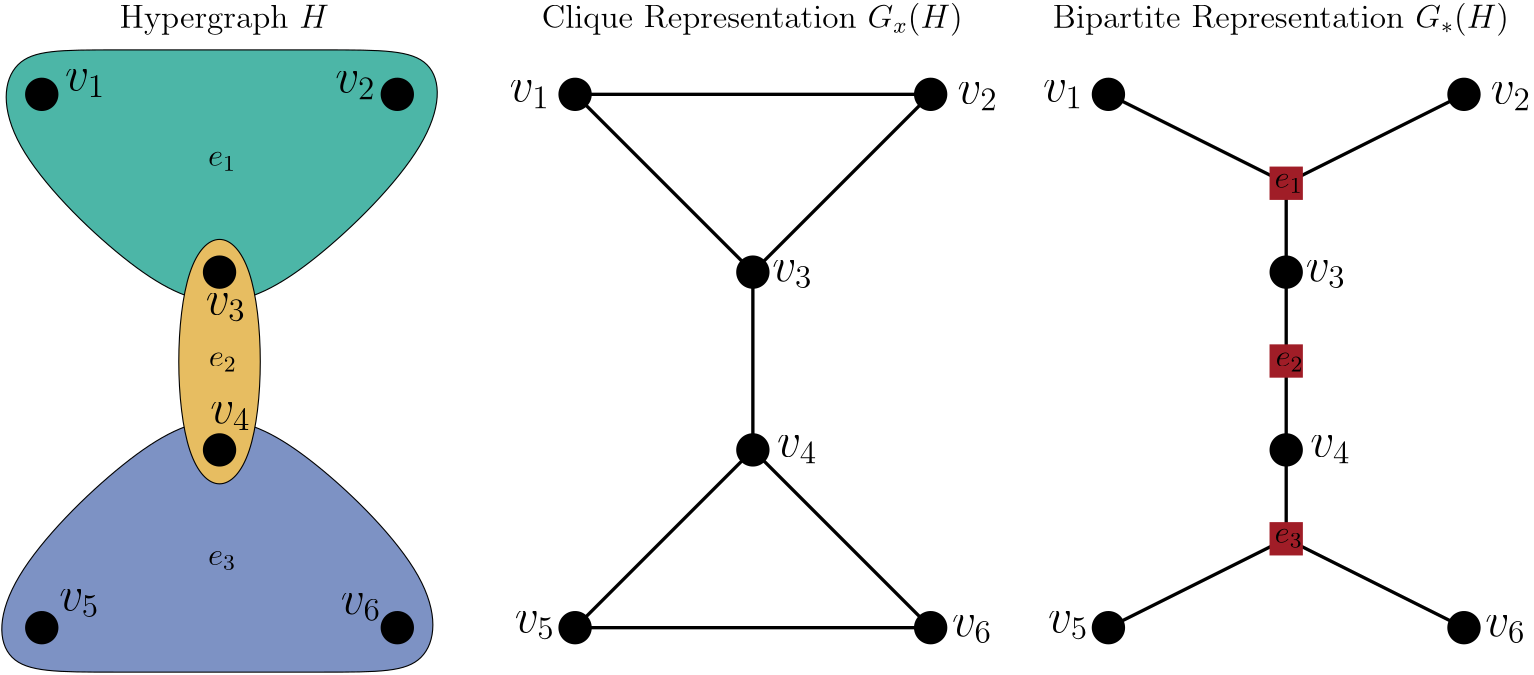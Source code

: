 <?xml version="1.0"?>
<!DOCTYPE ipe SYSTEM "ipe.dtd">
<ipe version="70107" creator="Ipe 7.1.10">
<info created="D:20171009143434" modified="D:20171103163225"/>
<ipestyle name="basic">
<symbol name="arrow/arc(spx)">
<path stroke="sym-stroke" fill="sym-stroke" pen="sym-pen">
0 0 m
-1 0.333 l
-1 -0.333 l
h
</path>
</symbol>
<symbol name="arrow/farc(spx)">
<path stroke="sym-stroke" fill="white" pen="sym-pen">
0 0 m
-1 0.333 l
-1 -0.333 l
h
</path>
</symbol>
<symbol name="arrow/ptarc(spx)">
<path stroke="sym-stroke" fill="sym-stroke" pen="sym-pen">
0 0 m
-1 0.333 l
-0.8 0 l
-1 -0.333 l
h
</path>
</symbol>
<symbol name="arrow/fptarc(spx)">
<path stroke="sym-stroke" fill="white" pen="sym-pen">
0 0 m
-1 0.333 l
-0.8 0 l
-1 -0.333 l
h
</path>
</symbol>
<symbol name="mark/circle(sx)" transformations="translations">
<path fill="sym-stroke">
0.6 0 0 0.6 0 0 e
0.4 0 0 0.4 0 0 e
</path>
</symbol>
<symbol name="mark/disk(sx)" transformations="translations">
<path fill="sym-stroke">
0.6 0 0 0.6 0 0 e
</path>
</symbol>
<symbol name="mark/fdisk(sfx)" transformations="translations">
<group>
<path fill="sym-fill">
0.5 0 0 0.5 0 0 e
</path>
<path fill="sym-stroke" fillrule="eofill">
0.6 0 0 0.6 0 0 e
0.4 0 0 0.4 0 0 e
</path>
</group>
</symbol>
<symbol name="mark/box(sx)" transformations="translations">
<path fill="sym-stroke" fillrule="eofill">
-0.6 -0.6 m
0.6 -0.6 l
0.6 0.6 l
-0.6 0.6 l
h
-0.4 -0.4 m
0.4 -0.4 l
0.4 0.4 l
-0.4 0.4 l
h
</path>
</symbol>
<symbol name="mark/square(sx)" transformations="translations">
<path fill="sym-stroke">
-0.6 -0.6 m
0.6 -0.6 l
0.6 0.6 l
-0.6 0.6 l
h
</path>
</symbol>
<symbol name="mark/fsquare(sfx)" transformations="translations">
<group>
<path fill="sym-fill">
-0.5 -0.5 m
0.5 -0.5 l
0.5 0.5 l
-0.5 0.5 l
h
</path>
<path fill="sym-stroke" fillrule="eofill">
-0.6 -0.6 m
0.6 -0.6 l
0.6 0.6 l
-0.6 0.6 l
h
-0.4 -0.4 m
0.4 -0.4 l
0.4 0.4 l
-0.4 0.4 l
h
</path>
</group>
</symbol>
<symbol name="mark/cross(sx)" transformations="translations">
<group>
<path fill="sym-stroke">
-0.43 -0.57 m
0.57 0.43 l
0.43 0.57 l
-0.57 -0.43 l
h
</path>
<path fill="sym-stroke">
-0.43 0.57 m
0.57 -0.43 l
0.43 -0.57 l
-0.57 0.43 l
h
</path>
</group>
</symbol>
<symbol name="arrow/fnormal(spx)">
<path stroke="sym-stroke" fill="white" pen="sym-pen">
0 0 m
-1 0.333 l
-1 -0.333 l
h
</path>
</symbol>
<symbol name="arrow/pointed(spx)">
<path stroke="sym-stroke" fill="sym-stroke" pen="sym-pen">
0 0 m
-1 0.333 l
-0.8 0 l
-1 -0.333 l
h
</path>
</symbol>
<symbol name="arrow/fpointed(spx)">
<path stroke="sym-stroke" fill="white" pen="sym-pen">
0 0 m
-1 0.333 l
-0.8 0 l
-1 -0.333 l
h
</path>
</symbol>
<symbol name="arrow/linear(spx)">
<path stroke="sym-stroke" pen="sym-pen">
-1 0.333 m
0 0 l
-1 -0.333 l
</path>
</symbol>
<symbol name="arrow/fdouble(spx)">
<path stroke="sym-stroke" fill="white" pen="sym-pen">
0 0 m
-1 0.333 l
-1 -0.333 l
h
-1 0 m
-2 0.333 l
-2 -0.333 l
h
</path>
</symbol>
<symbol name="arrow/double(spx)">
<path stroke="sym-stroke" fill="sym-stroke" pen="sym-pen">
0 0 m
-1 0.333 l
-1 -0.333 l
h
-1 0 m
-2 0.333 l
-2 -0.333 l
h
</path>
</symbol>
<pen name="heavier" value="0.8"/>
<pen name="fat" value="1.2"/>
<pen name="ultrafat" value="2"/>
<symbolsize name="large" value="5"/>
<symbolsize name="small" value="2"/>
<symbolsize name="tiny" value="1.1"/>
<arrowsize name="large" value="10"/>
<arrowsize name="small" value="5"/>
<arrowsize name="tiny" value="3"/>
<color name="red" value="1 0 0"/>
<color name="green" value="0 1 0"/>
<color name="blue" value="0 0 1"/>
<color name="yellow" value="1 1 0"/>
<color name="orange" value="1 0.647 0"/>
<color name="gold" value="1 0.843 0"/>
<color name="purple" value="0.627 0.125 0.941"/>
<color name="gray" value="0.745"/>
<color name="brown" value="0.647 0.165 0.165"/>
<color name="navy" value="0 0 0.502"/>
<color name="pink" value="1 0.753 0.796"/>
<color name="seagreen" value="0.18 0.545 0.341"/>
<color name="turquoise" value="0.251 0.878 0.816"/>
<color name="violet" value="0.933 0.51 0.933"/>
<color name="darkblue" value="0 0 0.545"/>
<color name="darkcyan" value="0 0.545 0.545"/>
<color name="darkgray" value="0.663"/>
<color name="darkgreen" value="0 0.392 0"/>
<color name="darkmagenta" value="0.545 0 0.545"/>
<color name="darkorange" value="1 0.549 0"/>
<color name="darkred" value="0.545 0 0"/>
<color name="lightblue" value="0.678 0.847 0.902"/>
<color name="lightcyan" value="0.878 1 1"/>
<color name="lightgray" value="0.827"/>
<color name="lightgreen" value="0.565 0.933 0.565"/>
<color name="lightyellow" value="1 1 0.878"/>
<dashstyle name="dashed" value="[4] 0"/>
<dashstyle name="dotted" value="[1 3] 0"/>
<dashstyle name="dash dotted" value="[4 2 1 2] 0"/>
<dashstyle name="dash dot dotted" value="[4 2 1 2 1 2] 0"/>
<textsize name="large" value="\large"/>
<textsize name="Large" value="\Large"/>
<textsize name="LARGE" value="\LARGE"/>
<textsize name="huge" value="\huge"/>
<textsize name="Huge" value="\Huge"/>
<textsize name="small" value="\small"/>
<textsize name="footnote" value="\footnotesize"/>
<textsize name="tiny" value="\tiny"/>
<textstyle name="center" begin="\begin{center}" end="\end{center}"/>
<textstyle name="itemize" begin="\begin{itemize}" end="\end{itemize}"/>
<textstyle name="item" begin="\begin{itemize}\item{}" end="\end{itemize}"/>
<gridsize name="4 pts" value="4"/>
<gridsize name="8 pts (~3 mm)" value="8"/>
<gridsize name="16 pts (~6 mm)" value="16"/>
<gridsize name="32 pts (~12 mm)" value="32"/>
<gridsize name="10 pts (~3.5 mm)" value="10"/>
<gridsize name="20 pts (~7 mm)" value="20"/>
<gridsize name="14 pts (~5 mm)" value="14"/>
<gridsize name="28 pts (~10 mm)" value="28"/>
<gridsize name="56 pts (~20 mm)" value="56"/>
<anglesize name="90 deg" value="90"/>
<anglesize name="60 deg" value="60"/>
<anglesize name="45 deg" value="45"/>
<anglesize name="30 deg" value="30"/>
<anglesize name="22.5 deg" value="22.5"/>
<opacity name="10%" value="0.1"/>
<opacity name="30%" value="0.3"/>
<opacity name="50%" value="0.5"/>
<opacity name="75%" value="0.75"/>
<tiling name="falling" angle="-60" step="4" width="1"/>
<tiling name="rising" angle="30" step="4" width="1"/>
</ipestyle>
<ipestyle name="kitcolors">
<color name="KITwhite" value="1"/>
<color name="KITblack" value="0"/>
<color name="KITblack70" value="0.3"/>
<color name="KITblack50" value="0.5"/>
<color name="KITblack30" value="0.7"/>
<color name="KITblack15" value="0.85"/>
<color name="KITgreen" value="0 0.588 0.509"/>
<color name="KITgreen70" value="0.3 0.711 0.656"/>
<color name="KITgreen50" value="0.5 0.794 0.754"/>
<color name="KITgreen30" value="0.7 0.876 0.852"/>
<color name="KITgreen15" value="0.85 0.938 0.926"/>
<color name="KITblue" value="0.274 0.392 0.666"/>
<color name="KITblue70" value="0.492 0.574 0.766"/>
<color name="KITblue50" value="0.637 0.696 0.833"/>
<color name="KITblue30" value="0.782 0.817 0.9"/>
<color name="KITblue15" value="0.891 0.908 0.95"/>
<color name="KITred" value="0.627 0.117 0.156"/>
<color name="KITred70" value="0.739 0.382 0.409"/>
<color name="KITred50" value="0.813 0.558 0.578"/>
<color name="KITred30" value="0.888 0.735 0.747"/>
<color name="KITred15" value="0.944 0.867 0.873"/>
<color name="KITpalegreen" value="0.509 0.745 0.235"/>
<color name="KITpalegreen70" value="0.656 0.821 0.464"/>
<color name="KITpalegreen50" value="0.754 0.872 0.617"/>
<color name="KITpalegreen30" value="0.852 0.923 0.77"/>
<color name="KITpalegreen15" value="0.926 0.961 0.885"/>
<color name="KITyellow" value="0.98 0.901 0.078"/>
<color name="KITyellow70" value="0.986 0.931 0.354"/>
<color name="KITyellow50" value="0.99 0.95 0.539"/>
<color name="KITyellow30" value="0.994 0.97 0.723"/>
<color name="KITyellow15" value="0.997 0.985 0.861"/>
<color name="KITorange" value="0.862 0.627 0.117"/>
<color name="KITorange70" value="0.903 0.739 0.382"/>
<color name="KITorange50" value="0.931 0.813 0.558"/>
<color name="KITorange30" value="0.958 0.888 0.735"/>
<color name="KITorange15" value="0.979 0.944 0.867"/>
<color name="KITbrown" value="0.627 0.509 0.196"/>
<color name="KITbrown70" value="0.739 0.656 0.437"/>
<color name="KITbrown50" value="0.813 0.754 0.598"/>
<color name="KITbrown30" value="0.888 0.852 0.758"/>
<color name="KITbrown15" value="0.944 0.926 0.879"/>
<color name="KITlilac" value="0.627 0 0.47"/>
<color name="KITlilac70" value="0.739 0.3 0.629"/>
<color name="KITlilac50" value="0.813 0.5 0.735"/>
<color name="KITlilac30" value="0.888 0.7 0.841"/>
<color name="KITlilac15" value="0.944 0.85 0.92"/>
<color name="KITcyanblue" value="0.313 0.666 0.901"/>
<color name="KITcyanblue70" value="0.519 0.766 0.931"/>
<color name="KITcyanblue50" value="0.656 0.833 0.95"/>
<color name="KITcyanblue30" value="0.794 0.9 0.97"/>
<color name="KITcyanblue15" value="0.897 0.95 0.985"/>
<color name="KITseablue" value="0.196 0.313 0.549"/>
<color name="KITseablue70" value="0.437 0.519 0.684"/>
<color name="KITseablue50" value="0.598 0.656 0.774"/>
<color name="KITseablue30" value="0.758 0.794 0.864"/>
<color name="KITseablue15" value="0.879 0.897 0.932"/>
</ipestyle>
<ipestyle name="bigpaper">
<layout paper="10000 6000" origin="0 0" frame="10000 6000"/>
<titlestyle pos="10 10" size="LARGE" color="title"  valign="baseline"/>
</ipestyle>
<ipestyle name="transparency">
<opacity name="10%" value="0.1"/>
<opacity name="50%" value="0.5"/>
<opacity name="75%" value="0.75"/>
<opacity name="25%" value="0.25"/>
</ipestyle>
<page>
<layer name="alpha"/>
<view layers="alpha" active="alpha"/>
<path layer="alpha" matrix="-1 0 0 -1 2048 3136" stroke="black" fill="KITblue70">
944 1648
947.2 1680
976 1680
1072 1680
1104 1680
1104 1648
1056 1600
1024 1584
992 1600 u
</path>
<path stroke="black" fill="KITgreen70">
944 1648
947.2 1680
976 1680
1072 1680
1104 1680
1104 1648
1056 1600
1024 1584
992 1600 u
</path>
<path matrix="1 0 0 1 0 -0.219839" stroke="black" fill="KITorange70">
1008 1616
1040 1616
1040 1520
1008 1520 u
</path>
<use name="mark/disk(sx)" pos="960 1664" size="10" stroke="black"/>
<use name="mark/disk(sx)" pos="1088 1664" size="10" stroke="black"/>
<use name="mark/disk(sx)" pos="1024 1600" size="10" stroke="black"/>
<use name="mark/disk(sx)" pos="960 1472" size="10" stroke="black"/>
<use name="mark/disk(sx)" pos="1088 1472" size="10" stroke="black"/>
<use name="mark/disk(sx)" pos="1024 1536" size="10" stroke="black"/>
<text matrix="1 0 0 1 -99.3097 -38.2584" transformations="translations" pos="1120 1584" stroke="black" type="label" width="14.5" height="7.415" depth="2.58" valign="baseline" size="LARGE">$v_4$</text>
<text matrix="1 0 0 1 -100.98 0.872896" transformations="translations" pos="1120 1584" stroke="black" type="label" width="14.5" height="7.415" depth="2.58" valign="baseline" size="LARGE">$v_3$</text>
<text matrix="1 0 0 1 -151.594 81.5802" transformations="translations" pos="1120 1584" stroke="black" type="label" width="14.5" height="7.415" depth="2.58" valign="baseline" size="LARGE">$v_1$</text>
<text matrix="1 0 0 1 -54.3358 80.8371" transformations="translations" pos="1120 1584" stroke="black" type="label" width="14.5" height="7.415" depth="2.58" valign="baseline" size="LARGE">$v_2$</text>
<text matrix="1 0 0 1 -153.738 -105.596" transformations="translations" pos="1120 1584" stroke="black" type="label" width="14.5" height="7.415" depth="2.58" valign="baseline" size="LARGE">$v_5$</text>
<text matrix="1 0 0 1 -52.3199 -106.936" transformations="translations" pos="1120 1584" stroke="black" type="label" width="14.5" height="7.415" depth="2.58" valign="baseline" size="LARGE">$v_6$</text>
<text matrix="1 0 0 1 -100.18 54.3272" transformations="translations" pos="1120 1584" stroke="black" type="label" width="10.158" height="5.151" depth="1.79" valign="baseline" size="large">$e_1$</text>
<text matrix="1 0 0 1 -99.8941 -17.9607" transformations="translations" pos="1120 1584" stroke="black" type="label" width="10.158" height="5.151" depth="1.79" valign="baseline" size="large">$e_2$</text>
<text matrix="1 0 0 1 -100.18 -89.4256" transformations="translations" pos="1120 1584" stroke="black" type="label" width="10.158" height="5.151" depth="1.79" valign="baseline" size="large">$e_3$</text>
<use matrix="1 0 0 1 192 0" name="mark/disk(sx)" pos="960 1664" size="10" stroke="black"/>
<use matrix="1 0 0 1 192 0" name="mark/disk(sx)" pos="1088 1664" size="10" stroke="black"/>
<use matrix="1 0 0 1 192 0" name="mark/disk(sx)" pos="1024 1600" size="10" stroke="black"/>
<use matrix="1 0 0 1 192 0" name="mark/disk(sx)" pos="960 1472" size="10" stroke="black"/>
<use matrix="1 0 0 1 192 0" name="mark/disk(sx)" pos="1088 1472" size="10" stroke="black"/>
<use matrix="1 0 0 1 192 0" name="mark/disk(sx)" pos="1024 1536" size="10" stroke="black"/>
<text matrix="1 0 0 1 104.69 -50.2584" transformations="translations" pos="1120 1584" stroke="black" type="label" width="14.5" height="7.415" depth="2.58" valign="baseline" size="LARGE">$v_4$</text>
<text matrix="1 0 0 1 103.02 12.8729" transformations="translations" pos="1120 1584" stroke="black" type="label" width="14.5" height="7.415" depth="2.58" valign="baseline" size="LARGE">$v_3$</text>
<text matrix="1 0 0 1 8.406 77.5802" transformations="translations" pos="1120 1584" stroke="black" type="label" width="14.5" height="7.415" depth="2.58" valign="baseline" size="LARGE">$v_1$</text>
<text matrix="1 0 0 1 169.664 76.8371" transformations="translations" pos="1120 1584" stroke="black" type="label" width="14.5" height="7.415" depth="2.58" valign="baseline" size="LARGE">$v_2$</text>
<text matrix="1 0 0 1 10.262 -113.596" transformations="translations" pos="1120 1584" stroke="black" type="label" width="14.5" height="7.415" depth="2.58" valign="baseline" size="LARGE">$v_5$</text>
<text matrix="1 0 0 1 167.68 -114.936" transformations="translations" pos="1120 1584" stroke="black" type="label" width="14.5" height="7.415" depth="2.58" valign="baseline" size="LARGE">$v_6$</text>
<path stroke="black" pen="fat">
1152 1664 m
1216 1600 l
</path>
<path stroke="black" pen="fat">
1216 1600 m
1280 1664 l
</path>
<path stroke="black" pen="fat">
1152 1664 m
1280 1664 l
</path>
<path stroke="black" pen="fat">
1216 1536 m
1216 1600 l
</path>
<path stroke="black" pen="fat">
1152 1472 m
1216 1536 l
</path>
<path stroke="black" pen="fat">
1152 1472 m
1280 1472 l
</path>
<path stroke="black" pen="fat">
1280 1472 m
1216 1536 l
</path>
<use matrix="1 0 0 1 384 0" name="mark/disk(sx)" pos="960 1664" size="10" stroke="black"/>
<use matrix="1 0 0 1 384 0" name="mark/disk(sx)" pos="1088 1664" size="10" stroke="black"/>
<use matrix="1 0 0 1 384 0" name="mark/disk(sx)" pos="1024 1600" size="10" stroke="black"/>
<use matrix="1 0 0 1 384 0" name="mark/disk(sx)" pos="960 1472" size="10" stroke="black"/>
<use matrix="1 0 0 1 384 0" name="mark/disk(sx)" pos="1088 1472" size="10" stroke="black"/>
<use matrix="1 0 0 1 384 0" name="mark/disk(sx)" pos="1024 1536" size="10" stroke="black"/>
<text matrix="1 0 0 1 296.69 -50.2584" transformations="translations" pos="1120 1584" stroke="black" type="label" width="14.5" height="7.415" depth="2.58" valign="baseline" size="LARGE">$v_4$</text>
<text matrix="1 0 0 1 295.02 12.8729" transformations="translations" pos="1120 1584" stroke="black" type="label" width="14.5" height="7.415" depth="2.58" valign="baseline" size="LARGE">$v_3$</text>
<text matrix="1 0 0 1 200.406 77.5802" transformations="translations" pos="1120 1584" stroke="black" type="label" width="14.5" height="7.415" depth="2.58" valign="baseline" size="LARGE">$v_1$</text>
<text matrix="1 0 0 1 361.664 76.8371" transformations="translations" pos="1120 1584" stroke="black" type="label" width="14.5" height="7.415" depth="2.58" valign="baseline" size="LARGE">$v_2$</text>
<text matrix="1 0 0 1 202.262 -113.596" transformations="translations" pos="1120 1584" stroke="black" type="label" width="14.5" height="7.415" depth="2.58" valign="baseline" size="LARGE">$v_5$</text>
<text matrix="1 0 0 1 359.68 -114.936" transformations="translations" pos="1120 1584" stroke="black" type="label" width="14.5" height="7.415" depth="2.58" valign="baseline" size="LARGE">$v_6$</text>
<path stroke="KITblack" pen="fat">
1344 1664 m
1408 1632 l
</path>
<path stroke="KITblack" pen="fat">
1408 1600 m
1408 1632 l
</path>
<path stroke="KITblack" pen="fat">
1408 1632 m
1472 1664 l
</path>
<path stroke="KITblack" pen="fat">
1408 1600 m
1408 1536 l
</path>
<path stroke="KITblack" pen="fat">
1344 1472 m
1408 1504 l
</path>
<path stroke="KITblack" pen="fat">
1472 1472 m
1408 1504 l
</path>
<path stroke="KITblack" pen="fat">
1408 1504 m
1408 1536 l
</path>
<use matrix="1 0 0 1 0 -128" name="mark/square(sx)" pos="1408 1632" size="10" stroke="KITred"/>
<text matrix="1 0 0 1 283.82 -81.4256" transformations="translations" pos="1120 1584" stroke="black" type="label" width="10.158" height="5.151" depth="1.79" valign="baseline" size="large">$e_3$</text>
<use matrix="1 0 0 1 0 -64" name="mark/square(sx)" pos="1408 1632" size="10" stroke="KITred"/>
<text matrix="1 0 0 1 284.106 -17.9607" transformations="translations" pos="1120 1584" stroke="black" type="label" width="10.158" height="5.151" depth="1.79" valign="baseline" size="large">$e_2$</text>
<use name="mark/square(sx)" pos="1408 1632" size="10" stroke="KITred"/>
<text matrix="1 0 0 1 283.82 46.3272" transformations="translations" pos="1120 1584" stroke="black" type="label" width="10.158" height="5.151" depth="1.79" valign="baseline" size="large">$e_1$</text>
<text matrix="1 0 0 1 -4 -8" transformations="translations" pos="992 1696" stroke="KITblack" type="label" width="75.327" height="8.307" depth="2.32" valign="baseline" size="large">Hypergraph $H$</text>
<text matrix="1 0 0 1 148 -8" transformations="translations" pos="992 1696" stroke="KITblack" type="label" width="151.511" height="8.965" depth="2.99" valign="baseline" size="large">Clique Representation $G_x(H)$</text>
<text matrix="1 0 0 1 332 -8" transformations="translations" pos="992 1696" stroke="KITblack" type="label" width="164.146" height="8.965" depth="2.99" valign="baseline" size="large">Bipartite Representation $G_*(H)$</text>
</page>
</ipe>
